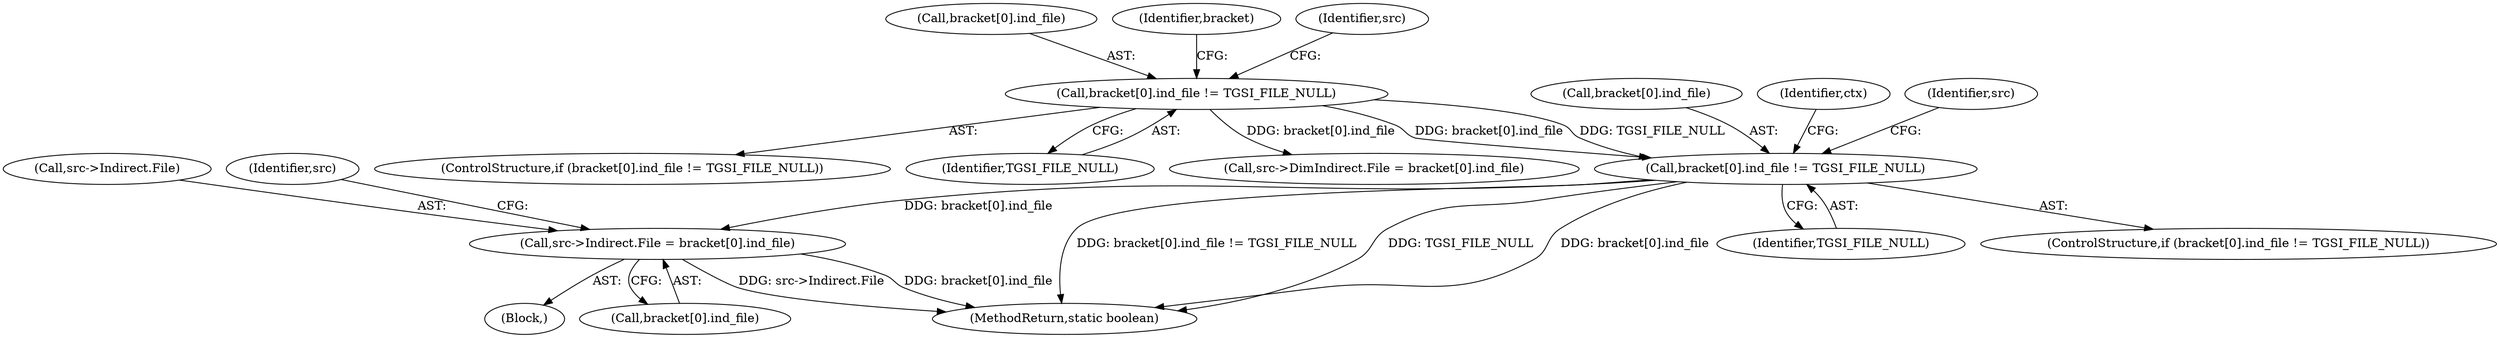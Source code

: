 digraph "0_virglrenderer_e534b51ca3c3cd25f3990589932a9ed711c59b27@array" {
"1001975" [label="(Call,bracket[0].ind_file != TGSI_FILE_NULL)"];
"1001897" [label="(Call,bracket[0].ind_file != TGSI_FILE_NULL)"];
"1001990" [label="(Call,src->Indirect.File = bracket[0].ind_file)"];
"1001898" [label="(Call,bracket[0].ind_file)"];
"1004155" [label="(MethodReturn,static boolean)"];
"1001958" [label="(Identifier,bracket)"];
"1001896" [label="(ControlStructure,if (bracket[0].ind_file != TGSI_FILE_NULL))"];
"1001990" [label="(Call,src->Indirect.File = bracket[0].ind_file)"];
"1001982" [label="(Block,)"];
"1001976" [label="(Call,bracket[0].ind_file)"];
"1001981" [label="(Identifier,TGSI_FILE_NULL)"];
"1001897" [label="(Call,bracket[0].ind_file != TGSI_FILE_NULL)"];
"1001991" [label="(Call,src->Indirect.File)"];
"1002004" [label="(Identifier,src)"];
"1001903" [label="(Identifier,TGSI_FILE_NULL)"];
"1002036" [label="(Identifier,ctx)"];
"1001908" [label="(Identifier,src)"];
"1001912" [label="(Call,src->DimIndirect.File = bracket[0].ind_file)"];
"1001996" [label="(Call,bracket[0].ind_file)"];
"1001974" [label="(ControlStructure,if (bracket[0].ind_file != TGSI_FILE_NULL))"];
"1001975" [label="(Call,bracket[0].ind_file != TGSI_FILE_NULL)"];
"1001986" [label="(Identifier,src)"];
"1001975" -> "1001974"  [label="AST: "];
"1001975" -> "1001981"  [label="CFG: "];
"1001976" -> "1001975"  [label="AST: "];
"1001981" -> "1001975"  [label="AST: "];
"1001986" -> "1001975"  [label="CFG: "];
"1002036" -> "1001975"  [label="CFG: "];
"1001975" -> "1004155"  [label="DDG: bracket[0].ind_file != TGSI_FILE_NULL"];
"1001975" -> "1004155"  [label="DDG: TGSI_FILE_NULL"];
"1001975" -> "1004155"  [label="DDG: bracket[0].ind_file"];
"1001897" -> "1001975"  [label="DDG: bracket[0].ind_file"];
"1001897" -> "1001975"  [label="DDG: TGSI_FILE_NULL"];
"1001975" -> "1001990"  [label="DDG: bracket[0].ind_file"];
"1001897" -> "1001896"  [label="AST: "];
"1001897" -> "1001903"  [label="CFG: "];
"1001898" -> "1001897"  [label="AST: "];
"1001903" -> "1001897"  [label="AST: "];
"1001908" -> "1001897"  [label="CFG: "];
"1001958" -> "1001897"  [label="CFG: "];
"1001897" -> "1001912"  [label="DDG: bracket[0].ind_file"];
"1001990" -> "1001982"  [label="AST: "];
"1001990" -> "1001996"  [label="CFG: "];
"1001991" -> "1001990"  [label="AST: "];
"1001996" -> "1001990"  [label="AST: "];
"1002004" -> "1001990"  [label="CFG: "];
"1001990" -> "1004155"  [label="DDG: src->Indirect.File"];
"1001990" -> "1004155"  [label="DDG: bracket[0].ind_file"];
}
